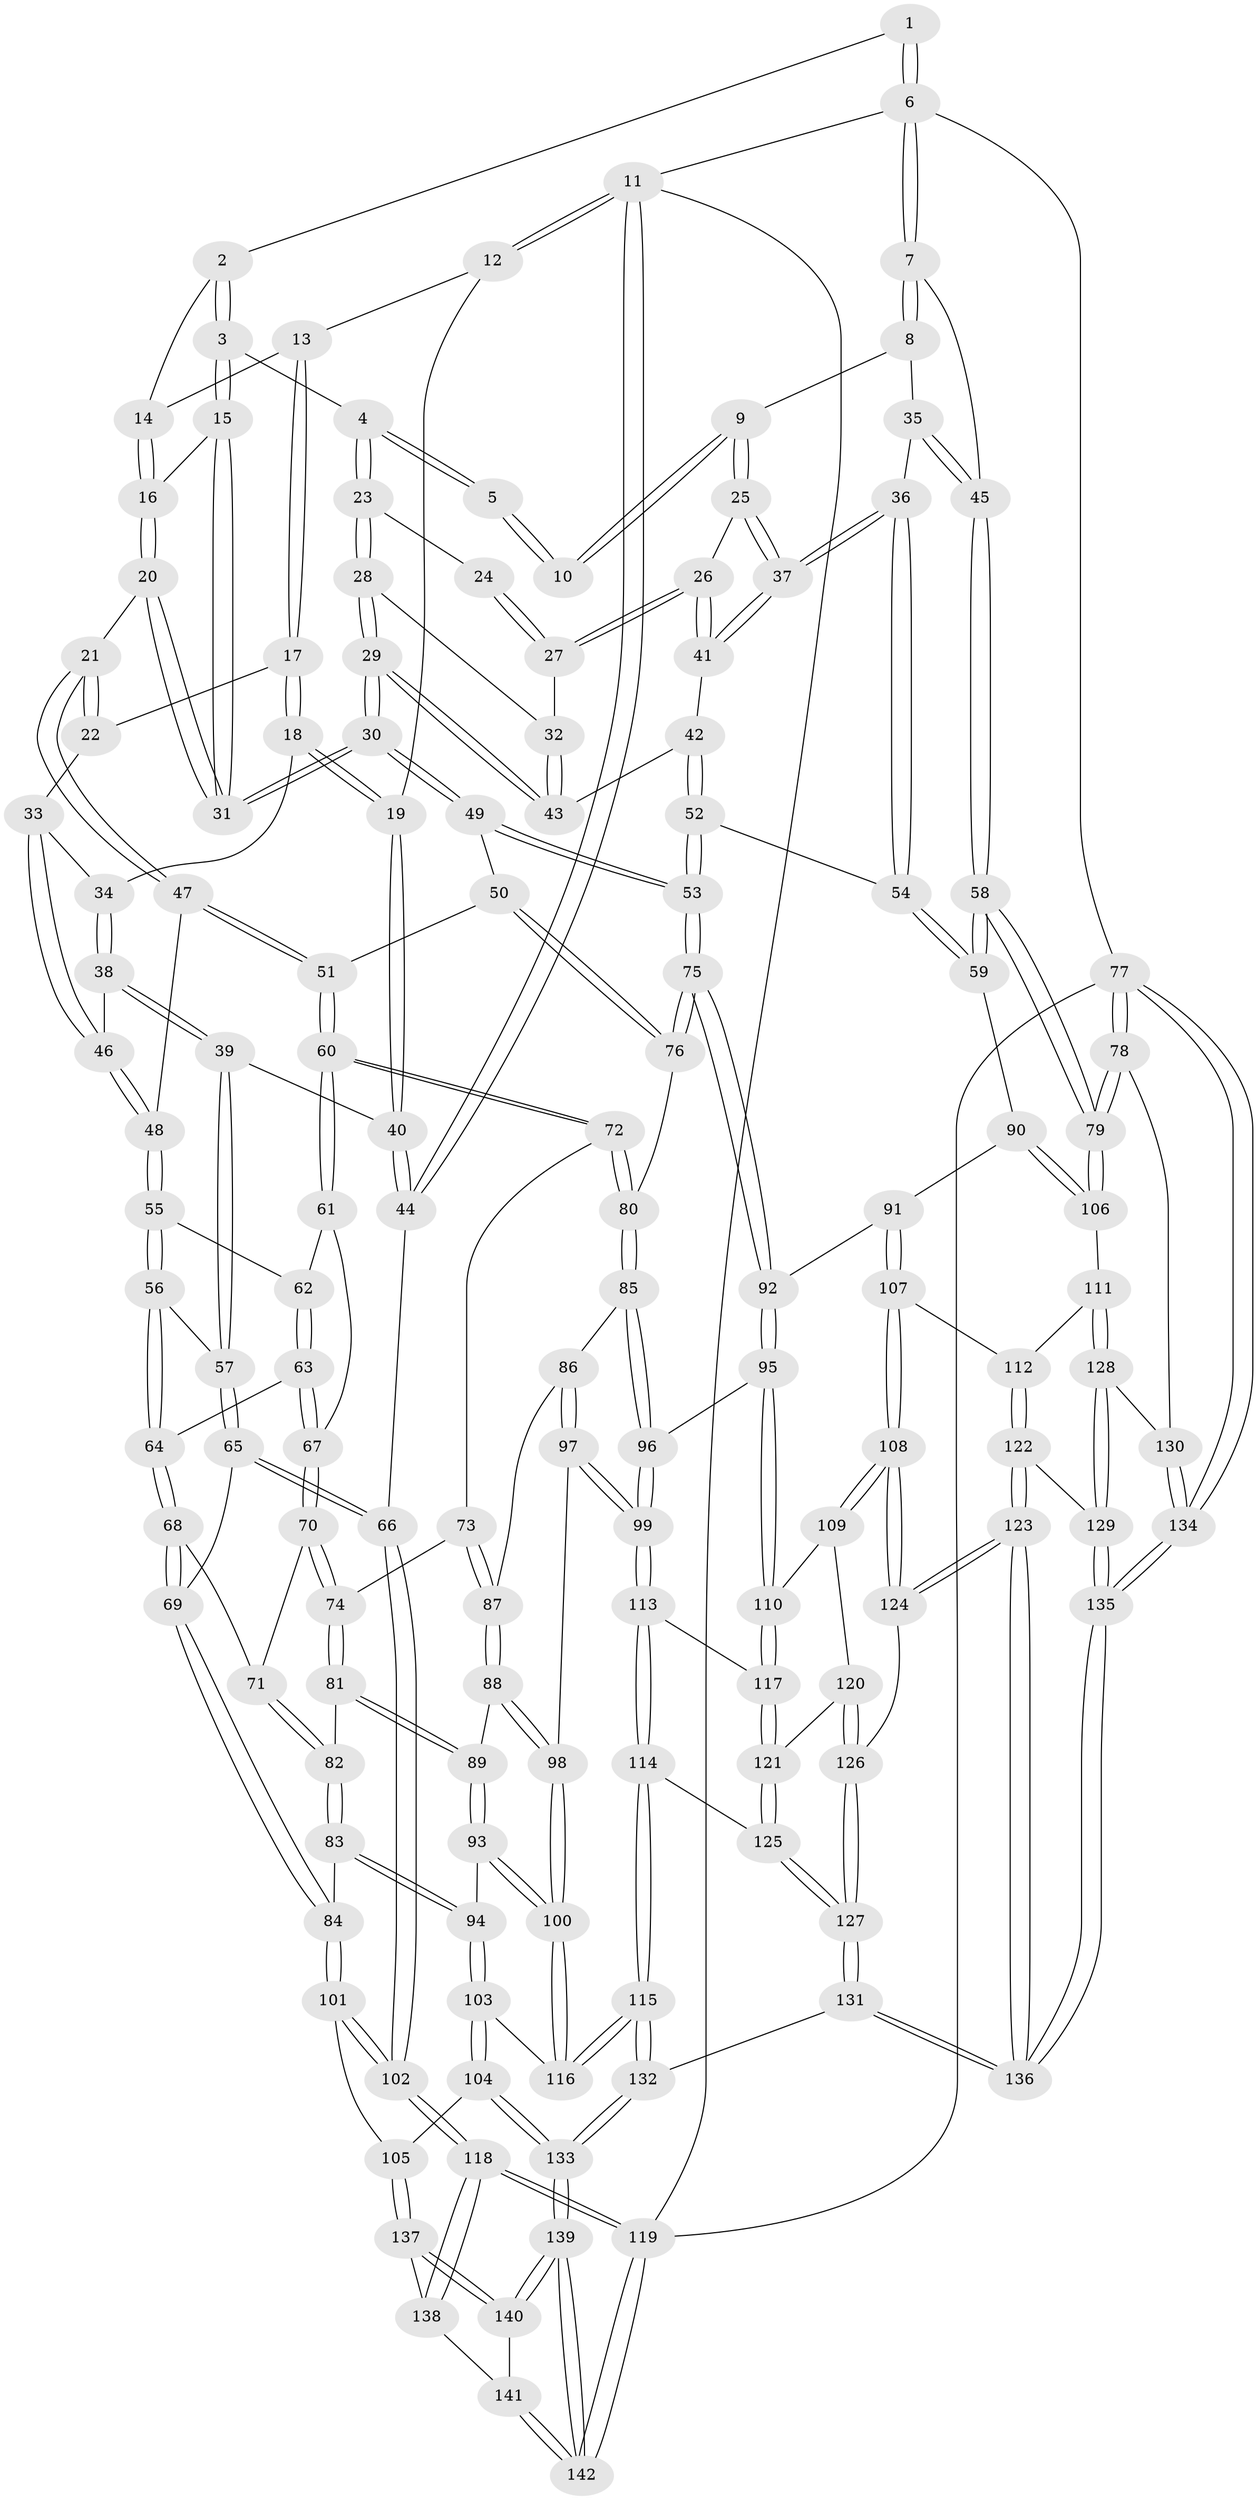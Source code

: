 // Generated by graph-tools (version 1.1) at 2025/59/03/09/25 04:59:48]
// undirected, 142 vertices, 352 edges
graph export_dot {
graph [start="1"]
  node [color=gray90,style=filled];
  1 [pos="+0.7986206678962214+0"];
  2 [pos="+0.4568625650553638+0"];
  3 [pos="+0.617221909888637+0.10452043684561671"];
  4 [pos="+0.6410304805350556+0.11612851779136177"];
  5 [pos="+0.7354371215675196+0.03589435468284055"];
  6 [pos="+1+0"];
  7 [pos="+1+0"];
  8 [pos="+0.909622304954373+0.12525760917080925"];
  9 [pos="+0.9006885213113247+0.1307789612869776"];
  10 [pos="+0.8354339564406967+0.1250697856055333"];
  11 [pos="+0+0"];
  12 [pos="+0.12612930612393833+0"];
  13 [pos="+0.29330921731198756+0"];
  14 [pos="+0.30714217260378585+0"];
  15 [pos="+0.5119249309123395+0.17275246275967107"];
  16 [pos="+0.4452339022092124+0.1330803073283522"];
  17 [pos="+0.25933275018411356+0.008507332421917799"];
  18 [pos="+0.1162493381661973+0.17886563004041423"];
  19 [pos="+0.019443883624404062+0.1901893441569375"];
  20 [pos="+0.38581296222428424+0.2529758115100909"];
  21 [pos="+0.3717317577768148+0.25328980145896296"];
  22 [pos="+0.2814622610092664+0.14320061547384436"];
  23 [pos="+0.6418950222581546+0.1178104569872772"];
  24 [pos="+0.7712504643195971+0.15732245059048225"];
  25 [pos="+0.8845348500394676+0.1801072192445954"];
  26 [pos="+0.7695766671492004+0.24270696498502395"];
  27 [pos="+0.7605495907923376+0.19312670675707005"];
  28 [pos="+0.6493387745357025+0.1920487961774536"];
  29 [pos="+0.5597162668721909+0.3233002805277927"];
  30 [pos="+0.5358383799090973+0.34432254527742867"];
  31 [pos="+0.5206953667310571+0.32351360508270605"];
  32 [pos="+0.6777573326265875+0.21106388251850539"];
  33 [pos="+0.22268007617582553+0.2628162746319823"];
  34 [pos="+0.1236285890749315+0.19125447882030366"];
  35 [pos="+0.9525864178465188+0.2825293670260586"];
  36 [pos="+0.8842929031787652+0.33114099796806457"];
  37 [pos="+0.8756076374532992+0.28030819924848477"];
  38 [pos="+0.12989972865755012+0.31342797677650086"];
  39 [pos="+0.0635171306900711+0.3578215005713028"];
  40 [pos="+0+0.28128519320187634"];
  41 [pos="+0.7687427671882547+0.24548367152009296"];
  42 [pos="+0.7373366326737641+0.28335447435236016"];
  43 [pos="+0.7337222927913537+0.2817896394016633"];
  44 [pos="+0+0.2902278949257353"];
  45 [pos="+1+0"];
  46 [pos="+0.22512446415030363+0.30179856237899993"];
  47 [pos="+0.29848843271019443+0.33411556751363647"];
  48 [pos="+0.26076627754231363+0.33860602818188584"];
  49 [pos="+0.5375232370252683+0.3931913234691535"];
  50 [pos="+0.4865442978259377+0.43018824918533266"];
  51 [pos="+0.43705947890614744+0.4587915694521263"];
  52 [pos="+0.8226522550316082+0.49090142391715125"];
  53 [pos="+0.7494046112268746+0.5217666207027215"];
  54 [pos="+0.8605200142790891+0.4872954162358583"];
  55 [pos="+0.2543189921985967+0.3543619114124556"];
  56 [pos="+0.1520957833442324+0.4521096807801381"];
  57 [pos="+0.1225139587287363+0.44984029306338436"];
  58 [pos="+1+0.5596667155274372"];
  59 [pos="+0.9380490979054622+0.5127546646008672"];
  60 [pos="+0.4188364099143073+0.48529472587149997"];
  61 [pos="+0.3172362227206705+0.473252694168055"];
  62 [pos="+0.2780562280264306+0.44011944225869004"];
  63 [pos="+0.20987383786887764+0.48515373370631"];
  64 [pos="+0.18275508652839378+0.47794524374072167"];
  65 [pos="+0.02788859249875591+0.5919593123645179"];
  66 [pos="+0+0.573366795894969"];
  67 [pos="+0.25276124859655574+0.5171083700303448"];
  68 [pos="+0.1863002610532272+0.5883743917345718"];
  69 [pos="+0.11699732975946543+0.664762448779482"];
  70 [pos="+0.2602964678699145+0.5513830419870569"];
  71 [pos="+0.2362259925934605+0.5747016062822786"];
  72 [pos="+0.4115369565423314+0.5234132736872177"];
  73 [pos="+0.38480222737858316+0.5559134879972449"];
  74 [pos="+0.3447669043645413+0.5821280287573266"];
  75 [pos="+0.7361953606161825+0.5481626448193849"];
  76 [pos="+0.5537752355144947+0.6230173934708894"];
  77 [pos="+1+1"];
  78 [pos="+1+0.7992863228061968"];
  79 [pos="+1+0.6386588948041685"];
  80 [pos="+0.5171611530262155+0.6480841715506332"];
  81 [pos="+0.3135823109368026+0.6480032048086444"];
  82 [pos="+0.26842846651305924+0.6371849098852399"];
  83 [pos="+0.13289784159195034+0.6754446765879148"];
  84 [pos="+0.1194984398761182+0.6699511717453165"];
  85 [pos="+0.5086411286187338+0.6808878086794946"];
  86 [pos="+0.44253285205780063+0.6915257392034047"];
  87 [pos="+0.4179124885411603+0.6817517012752077"];
  88 [pos="+0.3333500924313234+0.7013069408166064"];
  89 [pos="+0.32250931576451386+0.6967536918151205"];
  90 [pos="+0.8491304329047646+0.7582263214808943"];
  91 [pos="+0.7712114894737723+0.7403104644533547"];
  92 [pos="+0.7260940110569757+0.6382255970884466"];
  93 [pos="+0.2638584410218898+0.7435373993561283"];
  94 [pos="+0.23909563726720634+0.755602776246467"];
  95 [pos="+0.6146570742792379+0.7570858310451013"];
  96 [pos="+0.5433349378571013+0.7516189868619224"];
  97 [pos="+0.41853723622514427+0.7557760139008854"];
  98 [pos="+0.3815980378302043+0.7764688266829377"];
  99 [pos="+0.5108319441554833+0.8010919729317473"];
  100 [pos="+0.37415314756007584+0.8218163510907911"];
  101 [pos="+0.06827944450499958+0.7973471825427234"];
  102 [pos="+0+0.9084026694573205"];
  103 [pos="+0.23471970408253268+0.8584986805179589"];
  104 [pos="+0.22937278484745455+0.8664403038141247"];
  105 [pos="+0.14568682911237107+0.8842276393306717"];
  106 [pos="+0.9078623958845506+0.8030584934491329"];
  107 [pos="+0.7492562887052422+0.824863607135424"];
  108 [pos="+0.7085710602776016+0.8493133337804115"];
  109 [pos="+0.6592102679540764+0.8182831072338671"];
  110 [pos="+0.6409353385077547+0.8047542787858296"];
  111 [pos="+0.8905804867769408+0.8496285231101375"];
  112 [pos="+0.798890898309684+0.8518744400897199"];
  113 [pos="+0.5015711866115365+0.8320825754044814"];
  114 [pos="+0.5014218943053392+0.8323335628151549"];
  115 [pos="+0.43439094898253977+0.8975483001207593"];
  116 [pos="+0.3754360813363251+0.8402298852054073"];
  117 [pos="+0.5979217224601237+0.8575518599512392"];
  118 [pos="+0+0.9233840845875678"];
  119 [pos="+0+1"];
  120 [pos="+0.6129878112861681+0.895362530304639"];
  121 [pos="+0.6011801182845027+0.8925206021247913"];
  122 [pos="+0.7973579481346368+0.9302977175562909"];
  123 [pos="+0.7027715303979597+0.9112008486026266"];
  124 [pos="+0.6981243940642915+0.9052625320885916"];
  125 [pos="+0.5796796349014177+0.9072540414825481"];
  126 [pos="+0.6673853863196461+0.9172836804136976"];
  127 [pos="+0.4983835985959859+1"];
  128 [pos="+0.9010103120783927+0.8893532540590212"];
  129 [pos="+0.7992641011233323+0.9326327156276779"];
  130 [pos="+0.905718982419046+0.8971992107135702"];
  131 [pos="+0.4524704189615137+1"];
  132 [pos="+0.429359789330287+1"];
  133 [pos="+0.4108022730400196+1"];
  134 [pos="+1+1"];
  135 [pos="+0.8650018265961992+1"];
  136 [pos="+0.8195358703152442+1"];
  137 [pos="+0.13696488253961667+0.9024096152630413"];
  138 [pos="+0.046270379715022264+0.938223229091352"];
  139 [pos="+0.29004501123956505+1"];
  140 [pos="+0.13779446303920703+0.9163925098355716"];
  141 [pos="+0.08381672554509689+1"];
  142 [pos="+0.04288412281317223+1"];
  1 -- 2;
  1 -- 6;
  1 -- 6;
  2 -- 3;
  2 -- 3;
  2 -- 14;
  3 -- 4;
  3 -- 15;
  3 -- 15;
  4 -- 5;
  4 -- 5;
  4 -- 23;
  4 -- 23;
  5 -- 10;
  5 -- 10;
  6 -- 7;
  6 -- 7;
  6 -- 11;
  6 -- 77;
  7 -- 8;
  7 -- 8;
  7 -- 45;
  8 -- 9;
  8 -- 35;
  9 -- 10;
  9 -- 10;
  9 -- 25;
  9 -- 25;
  11 -- 12;
  11 -- 12;
  11 -- 44;
  11 -- 44;
  11 -- 119;
  12 -- 13;
  12 -- 19;
  13 -- 14;
  13 -- 17;
  13 -- 17;
  14 -- 16;
  14 -- 16;
  15 -- 16;
  15 -- 31;
  15 -- 31;
  16 -- 20;
  16 -- 20;
  17 -- 18;
  17 -- 18;
  17 -- 22;
  18 -- 19;
  18 -- 19;
  18 -- 34;
  19 -- 40;
  19 -- 40;
  20 -- 21;
  20 -- 31;
  20 -- 31;
  21 -- 22;
  21 -- 22;
  21 -- 47;
  21 -- 47;
  22 -- 33;
  23 -- 24;
  23 -- 28;
  23 -- 28;
  24 -- 27;
  24 -- 27;
  25 -- 26;
  25 -- 37;
  25 -- 37;
  26 -- 27;
  26 -- 27;
  26 -- 41;
  26 -- 41;
  27 -- 32;
  28 -- 29;
  28 -- 29;
  28 -- 32;
  29 -- 30;
  29 -- 30;
  29 -- 43;
  29 -- 43;
  30 -- 31;
  30 -- 31;
  30 -- 49;
  30 -- 49;
  32 -- 43;
  32 -- 43;
  33 -- 34;
  33 -- 46;
  33 -- 46;
  34 -- 38;
  34 -- 38;
  35 -- 36;
  35 -- 45;
  35 -- 45;
  36 -- 37;
  36 -- 37;
  36 -- 54;
  36 -- 54;
  37 -- 41;
  37 -- 41;
  38 -- 39;
  38 -- 39;
  38 -- 46;
  39 -- 40;
  39 -- 57;
  39 -- 57;
  40 -- 44;
  40 -- 44;
  41 -- 42;
  42 -- 43;
  42 -- 52;
  42 -- 52;
  44 -- 66;
  45 -- 58;
  45 -- 58;
  46 -- 48;
  46 -- 48;
  47 -- 48;
  47 -- 51;
  47 -- 51;
  48 -- 55;
  48 -- 55;
  49 -- 50;
  49 -- 53;
  49 -- 53;
  50 -- 51;
  50 -- 76;
  50 -- 76;
  51 -- 60;
  51 -- 60;
  52 -- 53;
  52 -- 53;
  52 -- 54;
  53 -- 75;
  53 -- 75;
  54 -- 59;
  54 -- 59;
  55 -- 56;
  55 -- 56;
  55 -- 62;
  56 -- 57;
  56 -- 64;
  56 -- 64;
  57 -- 65;
  57 -- 65;
  58 -- 59;
  58 -- 59;
  58 -- 79;
  58 -- 79;
  59 -- 90;
  60 -- 61;
  60 -- 61;
  60 -- 72;
  60 -- 72;
  61 -- 62;
  61 -- 67;
  62 -- 63;
  62 -- 63;
  63 -- 64;
  63 -- 67;
  63 -- 67;
  64 -- 68;
  64 -- 68;
  65 -- 66;
  65 -- 66;
  65 -- 69;
  66 -- 102;
  66 -- 102;
  67 -- 70;
  67 -- 70;
  68 -- 69;
  68 -- 69;
  68 -- 71;
  69 -- 84;
  69 -- 84;
  70 -- 71;
  70 -- 74;
  70 -- 74;
  71 -- 82;
  71 -- 82;
  72 -- 73;
  72 -- 80;
  72 -- 80;
  73 -- 74;
  73 -- 87;
  73 -- 87;
  74 -- 81;
  74 -- 81;
  75 -- 76;
  75 -- 76;
  75 -- 92;
  75 -- 92;
  76 -- 80;
  77 -- 78;
  77 -- 78;
  77 -- 134;
  77 -- 134;
  77 -- 119;
  78 -- 79;
  78 -- 79;
  78 -- 130;
  79 -- 106;
  79 -- 106;
  80 -- 85;
  80 -- 85;
  81 -- 82;
  81 -- 89;
  81 -- 89;
  82 -- 83;
  82 -- 83;
  83 -- 84;
  83 -- 94;
  83 -- 94;
  84 -- 101;
  84 -- 101;
  85 -- 86;
  85 -- 96;
  85 -- 96;
  86 -- 87;
  86 -- 97;
  86 -- 97;
  87 -- 88;
  87 -- 88;
  88 -- 89;
  88 -- 98;
  88 -- 98;
  89 -- 93;
  89 -- 93;
  90 -- 91;
  90 -- 106;
  90 -- 106;
  91 -- 92;
  91 -- 107;
  91 -- 107;
  92 -- 95;
  92 -- 95;
  93 -- 94;
  93 -- 100;
  93 -- 100;
  94 -- 103;
  94 -- 103;
  95 -- 96;
  95 -- 110;
  95 -- 110;
  96 -- 99;
  96 -- 99;
  97 -- 98;
  97 -- 99;
  97 -- 99;
  98 -- 100;
  98 -- 100;
  99 -- 113;
  99 -- 113;
  100 -- 116;
  100 -- 116;
  101 -- 102;
  101 -- 102;
  101 -- 105;
  102 -- 118;
  102 -- 118;
  103 -- 104;
  103 -- 104;
  103 -- 116;
  104 -- 105;
  104 -- 133;
  104 -- 133;
  105 -- 137;
  105 -- 137;
  106 -- 111;
  107 -- 108;
  107 -- 108;
  107 -- 112;
  108 -- 109;
  108 -- 109;
  108 -- 124;
  108 -- 124;
  109 -- 110;
  109 -- 120;
  110 -- 117;
  110 -- 117;
  111 -- 112;
  111 -- 128;
  111 -- 128;
  112 -- 122;
  112 -- 122;
  113 -- 114;
  113 -- 114;
  113 -- 117;
  114 -- 115;
  114 -- 115;
  114 -- 125;
  115 -- 116;
  115 -- 116;
  115 -- 132;
  115 -- 132;
  117 -- 121;
  117 -- 121;
  118 -- 119;
  118 -- 119;
  118 -- 138;
  118 -- 138;
  119 -- 142;
  119 -- 142;
  120 -- 121;
  120 -- 126;
  120 -- 126;
  121 -- 125;
  121 -- 125;
  122 -- 123;
  122 -- 123;
  122 -- 129;
  123 -- 124;
  123 -- 124;
  123 -- 136;
  123 -- 136;
  124 -- 126;
  125 -- 127;
  125 -- 127;
  126 -- 127;
  126 -- 127;
  127 -- 131;
  127 -- 131;
  128 -- 129;
  128 -- 129;
  128 -- 130;
  129 -- 135;
  129 -- 135;
  130 -- 134;
  130 -- 134;
  131 -- 132;
  131 -- 136;
  131 -- 136;
  132 -- 133;
  132 -- 133;
  133 -- 139;
  133 -- 139;
  134 -- 135;
  134 -- 135;
  135 -- 136;
  135 -- 136;
  137 -- 138;
  137 -- 140;
  137 -- 140;
  138 -- 141;
  139 -- 140;
  139 -- 140;
  139 -- 142;
  139 -- 142;
  140 -- 141;
  141 -- 142;
  141 -- 142;
}
